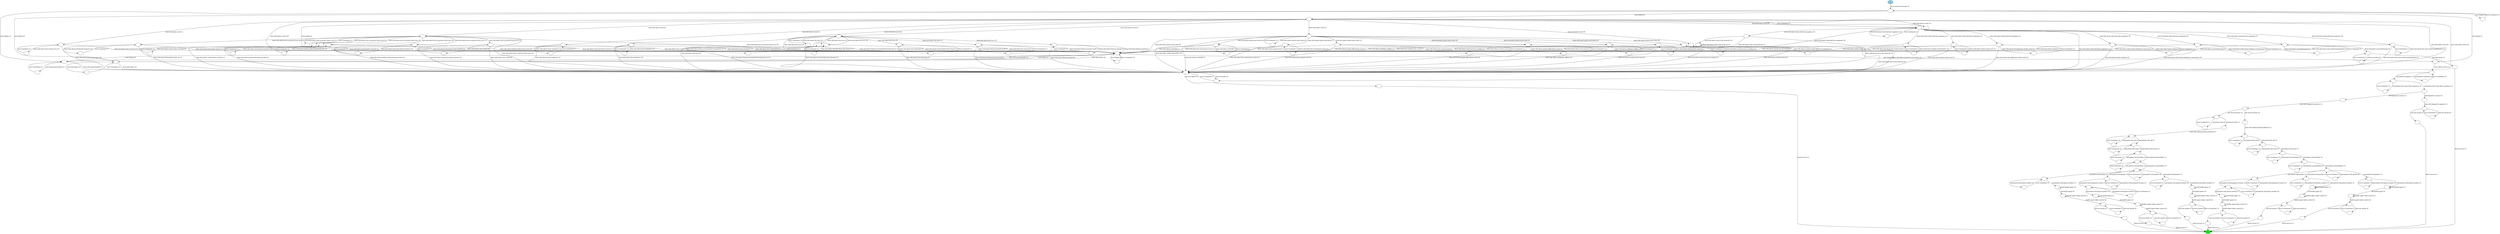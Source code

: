 digraph  {
1 [label=I fillcolor=skyblue style=filled];
2 [label=G fillcolor=green style=filled];
3 [label=""];
4 [label=""];
5 [label=""];
6 [label=""];
7 [label=""];
8 [label=""];
9 [label=""];
10 [label=""];
11 [label=""];
12 [label=""];
13 [label=""];
14 [label=""];
15 [label=""];
16 [label=""];
17 [label=""];
18 [label=""];
19 [label=""];
20 [label=""];
21 [label=""];
22 [label=""];
23 [label=""];
24 [label=""];
25 [label=""];
26 [label=""];
27 [label=""];
28 [label=""];
29 [label=""];
30 [label=""];
31 [label=""];
32 [label=""];
33 [label=""];
34 [label=""];
35 [label=""];
36 [label=""];
37 [label=""];
38 [label=""];
39 [label=""];
40 [label=""];
41 [label=""];
42 [label=""];
43 [label=""];
44 [label=""];
45 [label=""];
46 [label=""];
47 [label=""];
48 [label=""];
49 [label=""];
50 [label=""];
51 [label=""];
52 [label=""];
53 [label=""];
54 [label=""];
55 [label=""];
56 [label=""];
57 [label=""];
58 [label=""];
59 [label=""];
60 [label=""];
61 [label=""];
62 [label=""];
63 [label=""];
64 [label=""];
65 [label=""];
66 [label=""];
67 [label=""];
68 [label=""];
69 [label=""];
70 [label=""];
71 [label=""];
72 [label=""];
73 [label=""];
74 [label=""];
75 [label=""];
76 [label=""];
77 [label=""];
78 [label=""];
79 [label=""];
80 [label=""];
81 [label=""];
82 [label=""];
83 [label=""];
84 [label=""];
85 [label=""];
86 [label=""];
87 [label=""];
88 [label=""];
89 [label=""];
90 [label=""];
91 [label=""];
92 [label=""];
93 [label=""];
94 [label=""];
95 [label=""];
96 [label=""];
97 [label=""];
98 [label=""];
99 [label=""];
100 [label=""];
101 [label=""];
102 [label=""];
103 [label=""];
104 [label=""];
105 [label=""];
106 [label=""];
107 [label=""];
108 [label=""];
109 [label=""];
110 [label=""];
111 [label=""];
112 [label=""];
113 [label=""];
114 [label=""];
115 [label=""];
116 [label=""];
117 [label=""];
118 [label=""];
119 [label=""];
120 [label=""];
121 [label=""];
122 [label=""];
123 [label=""];
124 [label=""];
125 [label=""];
126 [label=""];
127 [label=""];
128 [label=""];
129 [label=""];
130 [label=""];
131 [label=""];
132 [label=""];
133 [label=""];
134 [label=""];
135 [label=""];
136 [label=""];
137 [label=""];
138 [label=""];
139 [label=""];
140 [label=""];
141 [label=""];
142 [label=""];
143 [label=""];
144 [label=""];
145 [label=""];
146 [label=""];
147 [label=""];
148 [label=""];
149 [label=""];
150 [label=""];
151 [label=""];
152 [label=""];
153 [label=""];
154 [label=""];
155 [label=""];
156 [label=""];
157 [label=""];
158 [label=""];
159 [label=""];
160 [label=""];
161 [label=""];
162 [label=""];
163 [label=""];
164 [label=""];
165 [label=""];
166 [label=""];
167 [label=""];
168 [label=""];
1 -> 3  [key=0, label="show-welcome-message (1)"];
3 -> 4  [key=0, label="start-dialog (1)"];
3 -> 5  [key=0, label="start-dialog (2)"];
3 -> 6  [key=0, label="start-dialog (3)"];
3 -> 7  [key=0, label="start-dialog (4)"];
3 -> 8  [key=0, label="start-dialog (5)"];
4 -> 9  [key=0, label="start-online-service (1)"];
5 -> 10  [key=0, label="show-info-about-covid (1)"];
5 -> 11  [key=0, label="show-info-about-covid (2)"];
5 -> 12  [key=0, label="show-info-about-covid (3)"];
5 -> 13  [key=0, label="show-info-about-covid (4)"];
5 -> 14  [key=0, label="show-info-about-covid (5)"];
5 -> 15  [key=0, label="show-info-about-covid (6)"];
5 -> 16  [key=0, label="show-info-about-covid (7)"];
5 -> 17  [key=0, label="show-info-about-covid (8)"];
5 -> 18  [key=0, label="show-info-about-covid (9)"];
5 -> 18  [key=1, label="show-info-about-covid (12)"];
5 -> 19  [key=0, label="show-info-about-covid (10)"];
5 -> 20  [key=0, label="show-info-about-covid (11)"];
6 -> 18  [key=0, label="show-info-mental-health (1)"];
6 -> 19  [key=0, label="show-info-mental-health (2)"];
6 -> 21  [key=0, label="show-info-mental-health (3)"];
7 -> 18  [key=0, label="show-info-others (1)"];
7 -> 19  [key=0, label="show-info-others (2)"];
7 -> 22  [key=0, label="show-info-others (3)"];
8 -> 3  [key=0, label="error-treatment (1)"];
9 -> 23  [key=0, label="ask-patient-symptoms (1)"];
9 -> 24  [key=0, label="ask-patient-symptoms (2)"];
10 -> 19  [key=0, label="show-info-about-new-corona-virus (1)"];
10 -> 18  [key=0, label="show-info-about-new-corona-virus (2)"];
10 -> 25  [key=0, label="show-info-about-new-corona-virus (3)"];
11 -> 26  [key=0, label="show-info-about-how-to-protect-from-virus (1)"];
11 -> 27  [key=0, label="show-info-about-how-to-protect-from-virus (2)"];
11 -> 28  [key=0, label="show-info-about-how-to-protect-from-virus (3)"];
11 -> 29  [key=0, label="show-info-about-how-to-protect-from-virus (4)"];
11 -> 30  [key=0, label="show-info-about-how-to-protect-from-virus (5)"];
11 -> 31  [key=0, label="show-info-about-how-to-protect-from-virus (6)"];
11 -> 32  [key=0, label="show-info-about-how-to-protect-from-virus (7)"];
11 -> 19  [key=0, label="show-info-about-how-to-protect-from-virus (8)"];
11 -> 18  [key=0, label="show-info-about-how-to-protect-from-virus (9)"];
12 -> 19  [key=0, label="show-info-about-main-symptoms (1)"];
12 -> 18  [key=0, label="show-info-about-main-symptoms (2)"];
12 -> 33  [key=0, label="show-info-about-main-symptoms (3)"];
13 -> 19  [key=0, label="show-info-about-the-treatments (1)"];
13 -> 18  [key=0, label="show-info-about-the-treatments (2)"];
13 -> 34  [key=0, label="show-info-about-the-treatments (3)"];
14 -> 35  [key=0, label="show-info-about-the-riscs (1)"];
14 -> 36  [key=0, label="show-info-about-the-riscs (2)"];
14 -> 37  [key=0, label="show-info-about-the-riscs (3)"];
14 -> 38  [key=0, label="show-info-about-the-riscs (4)"];
14 -> 39  [key=0, label="show-info-about-the-riscs (5)"];
14 -> 19  [key=0, label="show-info-about-the-riscs (6)"];
14 -> 40  [key=0, label="show-info-about-the-riscs (7)"];
14 -> 18  [key=0, label="show-info-about-the-riscs (8)"];
15 -> 41  [key=0, label="show-info-about-when-feel-the-symptoms (1)"];
15 -> 42  [key=0, label="show-info-about-when-feel-the-symptoms (2)"];
15 -> 43  [key=0, label="show-info-about-when-feel-the-symptoms (3)"];
15 -> 44  [key=0, label="show-info-about-when-feel-the-symptoms (4)"];
15 -> 45  [key=0, label="show-info-about-when-feel-the-symptoms (5)"];
15 -> 46  [key=0, label="show-info-about-when-feel-the-symptoms (6)"];
15 -> 47  [key=0, label="show-info-about-when-feel-the-symptoms (7)"];
15 -> 48  [key=0, label="show-info-about-when-feel-the-symptoms (8)"];
15 -> 19  [key=0, label="show-info-about-when-feel-the-symptoms (9)"];
15 -> 49  [key=0, label="show-info-about-when-feel-the-symptoms (10)"];
15 -> 18  [key=0, label="show-info-about-when-feel-the-symptoms (11)"];
16 -> 50  [key=0, label="show-info-about-myths-and-truths (1)"];
16 -> 51  [key=0, label="show-info-about-myths-and-truths (2)"];
16 -> 52  [key=0, label="show-info-about-myths-and-truths (3)"];
16 -> 53  [key=0, label="show-info-about-myths-and-truths (4)"];
16 -> 54  [key=0, label="show-info-about-myths-and-truths (5)"];
16 -> 55  [key=0, label="show-info-about-myths-and-truths (6)"];
16 -> 56  [key=0, label="show-info-about-myths-and-truths (7)"];
16 -> 19  [key=0, label="show-info-about-myths-and-truths (8)"];
16 -> 57  [key=0, label="show-info-about-myths-and-truths (9)"];
16 -> 18  [key=0, label="show-info-about-myths-and-truths (10)"];
17 -> 19  [key=0, label="show-info-about-covid-in-ceara (1)"];
17 -> 18  [key=0, label="show-info-about-covid-in-ceara (2)"];
17 -> 58  [key=0, label="show-info-about-covid-in-ceara (3)"];
18 -> 59  [key=0, label="ask-user-grade (1)"];
18 -> 60  [key=0, label="ask-user-grade (2)"];
19 -> 4  [key=0, label="start-dialog (1)"];
19 -> 5  [key=0, label="start-dialog (2)"];
19 -> 6  [key=0, label="start-dialog (3)"];
19 -> 7  [key=0, label="start-dialog (4)"];
19 -> 61  [key=0, label="start-dialog (5)"];
20 -> 5  [key=0, label="error-treatment (1)"];
21 -> 6  [key=0, label="error-treatment (1)"];
22 -> 7  [key=0, label="error-treatment (1)"];
23 -> 62  [key=0, label="ask-patient-how-many-days-symptoms (1)"];
23 -> 63  [key=0, label="ask-patient-how-many-days-symptoms (2)"];
24 -> 9  [key=0, label="error-treatment (1)"];
25 -> 10  [key=0, label="error-treatment (1)"];
26 -> 19  [key=0, label="show-info-about-main-prevention-measure (1)"];
26 -> 18  [key=0, label="show-info-about-main-prevention-measure (2)"];
26 -> 64  [key=0, label="show-info-about-main-prevention-measure (3)"];
27 -> 19  [key=0, label="show-info-about-wear-mask (1)"];
27 -> 18  [key=0, label="show-info-about-wear-mask (2)"];
27 -> 65  [key=0, label="show-info-about-wear-mask (3)"];
28 -> 19  [key=0, label="show-info-about-homemade-mask-look-like (1)"];
28 -> 18  [key=0, label="show-info-about-homemade-mask-look-like (2)"];
28 -> 66  [key=0, label="show-info-about-homemade-mask-look-like (3)"];
29 -> 19  [key=0, label="show-info-about-homemade-mask-use (1)"];
29 -> 18  [key=0, label="show-info-about-homemade-mask-use (2)"];
29 -> 67  [key=0, label="show-info-about-homemade-mask-use (3)"];
30 -> 18  [key=0, label="show-info-about-wash-hands-correctly (1)"];
30 -> 19  [key=0, label="show-info-about-wash-hands-correctly (2)"];
30 -> 68  [key=0, label="show-info-about-wash-hands-correctly (3)"];
31 -> 19  [key=0, label="show-info-about-health-professional-protection (1)"];
31 -> 18  [key=0, label="show-info-about-health-professional-protection (2)"];
31 -> 69  [key=0, label="show-info-about-health-professional-protection (3)"];
32 -> 11  [key=0, label="error-treatment (1)"];
33 -> 12  [key=0, label="error-treatment (1)"];
34 -> 13  [key=0, label="error-treatment (1)"];
35 -> 19  [key=0, label="show-info-about-disease-present-itself (1)"];
35 -> 18  [key=0, label="show-info-about-disease-present-itself (2)"];
35 -> 70  [key=0, label="show-info-about-disease-present-itself (3)"];
36 -> 19  [key=0, label="show-info-about-disease-spread (1)"];
36 -> 18  [key=0, label="show-info-about-disease-spread (2)"];
36 -> 71  [key=0, label="show-info-about-disease-spread (3)"];
37 -> 19  [key=0, label="show-info-about-disease-transmitted-through-the-air (1)"];
37 -> 18  [key=0, label="show-info-about-disease-transmitted-through-the-air (2)"];
37 -> 72  [key=0, label="show-info-about-disease-transmitted-through-the-air (3)"];
38 -> 19  [key=0, label="show-info-about-worried-about-this-disease (1)"];
38 -> 18  [key=0, label="show-info-about-worried-about-this-disease (2)"];
38 -> 73  [key=0, label="show-info-about-worried-about-this-disease (3)"];
39 -> 19  [key=0, label="show-info-about-the-risk-group (1)"];
39 -> 18  [key=0, label="show-info-about-the-risk-group (2)"];
39 -> 74  [key=0, label="show-info-about-the-risk-group (3)"];
40 -> 14  [key=0, label="error-treatment (1)"];
41 -> 19  [key=0, label="show-info-about-should-see-the-doctor (1)"];
41 -> 18  [key=0, label="show-info-about-should-see-the-doctor (2)"];
41 -> 75  [key=0, label="show-info-about-should-see-the-doctor (3)"];
42 -> 19  [key=0, label="show-info-about-where-to-get-care (1)"];
42 -> 18  [key=0, label="show-info-about-where-to-get-care (2)"];
42 -> 76  [key=0, label="show-info-about-where-to-get-care (3)"];
43 -> 19  [key=0, label="show-info-about-the-diagnostic-of-the-covid (1)"];
43 -> 18  [key=0, label="show-info-about-the-diagnostic-of-the-covid (2)"];
43 -> 77  [key=0, label="show-info-about-the-diagnostic-of-the-covid (3)"];
44 -> 19  [key=0, label="show-info-about-who-is-the-exam-for (1)"];
44 -> 18  [key=0, label="show-info-about-who-is-the-exam-for (2)"];
44 -> 78  [key=0, label="show-info-about-who-is-the-exam-for (3)"];
45 -> 19  [key=0, label="show-info-about-home-isolation (1)"];
45 -> 18  [key=0, label="show-info-about-home-isolation (2)"];
45 -> 79  [key=0, label="show-info-about-home-isolation (3)"];
46 -> 19  [key=0, label="show-info-about-when-home-isolation-is-necessasry (1)"];
46 -> 18  [key=0, label="show-info-about-when-home-isolation-is-necessasry (2)"];
46 -> 80  [key=0, label="show-info-about-when-home-isolation-is-necessasry (3)"];
47 -> 19  [key=0, label="show-info-about-social-distancing (1)"];
47 -> 81  [key=0, label="show-info-about-social-distancing (2)"];
47 -> 82  [key=0, label="show-info-about-social-distancing (3)"];
48 -> 19  [key=0, label="show-info-about-the-cases-need-hospitalization (1)"];
48 -> 18  [key=0, label="show-info-about-the-cases-need-hospitalization (2)"];
48 -> 83  [key=0, label="show-info-about-the-cases-need-hospitalization (3)"];
49 -> 15  [key=0, label="error-treatment (1)"];
50 -> 19  [key=0, label="show-info-about-pets-spread-covid (1)"];
50 -> 18  [key=0, label="show-info-about-pets-spread-covid (2)"];
50 -> 84  [key=0, label="show-info-about-pets-spread-covid (3)"];
51 -> 19  [key=0, label="show-info-about-people-affected-by-covid (1)"];
51 -> 18  [key=0, label="show-info-about-people-affected-by-covid (2)"];
51 -> 85  [key=0, label="show-info-about-people-affected-by-covid (3)"];
52 -> 19  [key=0, label="show-info-about-antibiotics-effects (1)"];
52 -> 18  [key=0, label="show-info-about-antibiotics-effects (2)"];
52 -> 86  [key=0, label="show-info-about-antibiotics-effects (3)"];
53 -> 19  [key=0, label="show-info-about-medicine-for-covid (1)"];
53 -> 18  [key=0, label="show-info-about-medicine-for-covid (2)"];
53 -> 87  [key=0, label="show-info-about-medicine-for-covid (3)"];
54 -> 19  [key=0, label="show-info-about-covid-survive-in-surface (1)"];
54 -> 18  [key=0, label="show-info-about-covid-survive-in-surface (2)"];
54 -> 88  [key=0, label="show-info-about-covid-survive-in-surface (3)"];
55 -> 19  [key=0, label="show-info-about-covid-kill (1)"];
55 -> 18  [key=0, label="show-info-about-covid-kill (2)"];
55 -> 89  [key=0, label="show-info-about-covid-kill (3)"];
56 -> 19  [key=0, label="show-info-about-the-restrictions-to-buy (1)"];
56 -> 18  [key=0, label="show-info-about-the-restrictions-to-buy (2)"];
56 -> 90  [key=0, label="show-info-about-the-restrictions-to-buy (3)"];
57 -> 16  [key=0, label="error-treatment (1)"];
58 -> 17  [key=0, label="error-treatment (1)"];
59 -> 2  [key=0, label="finish-service (1)"];
60 -> 18  [key=0, label="error-treatment (1)"];
61 -> 19  [key=0, label="error-treatment (1)"];
62 -> 91  [key=0, label="call-diagnostic-system (1)"];
62 -> 92  [key=0, label="call-diagnostic-system (2)"];
63 -> 23  [key=0, label="error-treatment (1)"];
64 -> 26  [key=0, label="error-treatment (1)"];
65 -> 27  [key=0, label="error-treatment (1)"];
66 -> 28  [key=0, label="error-treatment (1)"];
67 -> 29  [key=0, label="error-treatment (1)"];
68 -> 30  [key=0, label="error-treatment (1)"];
69 -> 31  [key=0, label="error-treatment (1)"];
70 -> 35  [key=0, label="error-treatment (1)"];
71 -> 36  [key=0, label="error-treatment (1)"];
72 -> 37  [key=0, label="error-treatment (1)"];
73 -> 38  [key=0, label="error-treatment (1)"];
74 -> 39  [key=0, label="error-treatment (1)"];
75 -> 41  [key=0, label="error-treatment (1)"];
76 -> 42  [key=0, label="error-treatment (1)"];
77 -> 43  [key=0, label="error-treatment (1)"];
78 -> 19  [key=0, label="show-info-about-who-is-the-exam-for (1)"];
78 -> 60  [key=0, label="show-info-about-who-is-the-exam-for (2)"];
78 -> 78  [key=0, label="show-info-about-who-is-the-exam-for (3)"];
79 -> 45  [key=0, label="error-treatment (1)"];
80 -> 46  [key=0, label="error-treatment (1)"];
81 -> 93  [key=0, label="ask-user-grade (1)"];
81 -> 94  [key=0, label="ask-user-grade (2)"];
82 -> 47  [key=0, label="error-treatment (1)"];
83 -> 48  [key=0, label="error-treatment (1)"];
84 -> 50  [key=0, label="error-treatment (1)"];
85 -> 51  [key=0, label="error-treatment (1)"];
86 -> 52  [key=0, label="error-treatment (1)"];
87 -> 53  [key=0, label="error-treatment (1)"];
88 -> 54  [key=0, label="error-treatment (1)"];
89 -> 55  [key=0, label="error-treatment (1)"];
90 -> 56  [key=0, label="error-treatment (1)"];
91 -> 95  [key=0, label="show-info-diagnostic-positive (1)"];
92 -> 96  [key=0, label="show-info-diagnostic-negative (1)"];
93 -> 2  [key=0, label="finish-service (1)"];
94 -> 81  [key=0, label="error-treatment (1)"];
95 -> 97  [key=0, label="ask-share-location (1)"];
95 -> 98  [key=0, label="ask-share-location (2)"];
96 -> 99  [key=0, label="ask-user-grade (1)"];
96 -> 100  [key=0, label="ask-user-grade (2)"];
97 -> 101  [key=0, label="ask-postal-code (1)"];
97 -> 102  [key=0, label="ask-postal-code (2)"];
98 -> 103  [key=0, label="show-info-calling-health-profitional (1)"];
99 -> 2  [key=0, label="finish-service (1)"];
100 -> 96  [key=0, label="error-treatment (1)"];
101 -> 104  [key=0, label="show-info-calling-health-profitional (1)"];
102 -> 97  [key=0, label="error-treatment (1)"];
103 -> 105  [key=0, label="ask-patient-info-cpf (1)"];
103 -> 106  [key=0, label="ask-patient-info-cpf (2)"];
104 -> 107  [key=0, label="ask-patient-info-cpf (1)"];
104 -> 108  [key=0, label="ask-patient-info-cpf (2)"];
105 -> 109  [key=0, label="ask-patient-info-name (1)"];
105 -> 110  [key=0, label="ask-patient-info-name (2)"];
106 -> 103  [key=0, label="error-treatment (1)"];
107 -> 111  [key=0, label="ask-patient-info-name (1)"];
107 -> 112  [key=0, label="ask-patient-info-name (2)"];
108 -> 104  [key=0, label="error-treatment (1)"];
109 -> 113  [key=0, label="ask-patient-info-birthday (1)"];
109 -> 114  [key=0, label="ask-patient-info-birthday (2)"];
110 -> 105  [key=0, label="error-treatment (1)"];
111 -> 115  [key=0, label="ask-patient-info-birthday (1)"];
111 -> 116  [key=0, label="ask-patient-info-birthday (2)"];
112 -> 107  [key=0, label="error-treatment (1)"];
113 -> 117  [key=0, label="ask-patient-comorbidities (1)"];
113 -> 118  [key=0, label="ask-patient-comorbidities (2)"];
114 -> 109  [key=0, label="error-treatment (1)"];
115 -> 119  [key=0, label="ask-patient-comorbidities (1)"];
115 -> 120  [key=0, label="ask-patient-comorbidities (2)"];
116 -> 111  [key=0, label="error-treatment (1)"];
117 -> 121  [key=0, label="ask-patient-info-gender (1)"];
117 -> 122  [key=0, label="ask-patient-info-gender (2)"];
117 -> 123  [key=0, label="ask-patient-info-gender (3)"];
117 -> 124  [key=0, label="ask-patient-info-gender (4)"];
118 -> 113  [key=0, label="error-treatment (1)"];
119 -> 125  [key=0, label="ask-patient-info-gender (1)"];
119 -> 126  [key=0, label="ask-patient-info-gender (2)"];
119 -> 127  [key=0, label="ask-patient-info-gender (3)"];
119 -> 128  [key=0, label="ask-patient-info-gender (4)"];
120 -> 115  [key=0, label="error-treatment (1)"];
121 -> 129  [key=0, label="ask-patient-info-phone-number (1)"];
121 -> 130  [key=0, label="ask-patient-info-phone-number (2)"];
122 -> 131  [key=0, label="ask-patient-info-pregmant-woman (1)"];
122 -> 132  [key=0, label="ask-patient-info-pregmant-woman (2)"];
123 -> 133  [key=0, label="ask-patient-info-phone-number (1)"];
123 -> 134  [key=0, label="ask-patient-info-phone-number (2)"];
124 -> 117  [key=0, label="error-treatment (1)"];
125 -> 135  [key=0, label="ask-patient-info-phone-number (1)"];
125 -> 136  [key=0, label="ask-patient-info-phone-number (2)"];
126 -> 137  [key=0, label="ask-patient-info-pregmant-woman (1)"];
126 -> 138  [key=0, label="ask-patient-info-pregmant-woman (2)"];
127 -> 139  [key=0, label="ask-patient-info-phone-number (1)"];
127 -> 140  [key=0, label="ask-patient-info-phone-number (2)"];
128 -> 119  [key=0, label="error-treatment (1)"];
129 -> 129  [key=0, label="call-health-agent (1)"];
129 -> 141  [key=0, label="call-health-agent (2)"];
130 -> 121  [key=0, label="error-treatment (1)"];
131 -> 142  [key=0, label="ask-patient-info-phone-number (1)"];
131 -> 143  [key=0, label="ask-patient-info-phone-number (2)"];
132 -> 122  [key=0, label="error-treatment (1)"];
133 -> 133  [key=0, label="call-health-agent (1)"];
133 -> 144  [key=0, label="call-health-agent (2)"];
134 -> 123  [key=0, label="error-treatment (1)"];
135 -> 135  [key=0, label="call-health-agent (1)"];
135 -> 145  [key=0, label="call-health-agent (2)"];
136 -> 125  [key=0, label="error-treatment (1)"];
137 -> 146  [key=0, label="ask-patient-info-phone-number (1)"];
137 -> 147  [key=0, label="ask-patient-info-phone-number (2)"];
138 -> 126  [key=0, label="error-treatment (1)"];
139 -> 139  [key=0, label="call-health-agent (1)"];
139 -> 148  [key=0, label="call-health-agent (2)"];
140 -> 127  [key=0, label="error-treatment (1)"];
141 -> 141  [key=0, label="health-agent-takes-control (1)"];
141 -> 149  [key=0, label="health-agent-takes-control (2)"];
142 -> 142  [key=0, label="call-health-agent (1)"];
142 -> 150  [key=0, label="call-health-agent (2)"];
143 -> 131  [key=0, label="error-treatment (1)"];
144 -> 144  [key=0, label="health-agent-takes-control (1)"];
144 -> 151  [key=0, label="health-agent-takes-control (2)"];
145 -> 145  [key=0, label="health-agent-takes-control (1)"];
145 -> 152  [key=0, label="health-agent-takes-control (2)"];
146 -> 146  [key=0, label="call-health-agent (1)"];
146 -> 153  [key=0, label="call-health-agent (2)"];
147 -> 137  [key=0, label="error-treatment (1)"];
148 -> 148  [key=0, label="health-agent-takes-control (1)"];
148 -> 154  [key=0, label="health-agent-takes-control (2)"];
149 -> 155  [key=0, label="ask-user-grade (1)"];
149 -> 156  [key=0, label="ask-user-grade (2)"];
150 -> 150  [key=0, label="health-agent-takes-control (1)"];
150 -> 157  [key=0, label="health-agent-takes-control (2)"];
151 -> 158  [key=0, label="ask-user-grade (1)"];
151 -> 159  [key=0, label="ask-user-grade (2)"];
152 -> 160  [key=0, label="ask-user-grade (1)"];
152 -> 161  [key=0, label="ask-user-grade (2)"];
153 -> 153  [key=0, label="health-agent-takes-control (1)"];
153 -> 162  [key=0, label="health-agent-takes-control (2)"];
154 -> 163  [key=0, label="ask-user-grade (1)"];
154 -> 164  [key=0, label="ask-user-grade (2)"];
155 -> 2  [key=0, label="finish-service (1)"];
156 -> 149  [key=0, label="error-treatment (1)"];
157 -> 165  [key=0, label="ask-user-grade (1)"];
157 -> 166  [key=0, label="ask-user-grade (2)"];
158 -> 2  [key=0, label="finish-service (1)"];
159 -> 151  [key=0, label="error-treatment (1)"];
160 -> 2  [key=0, label="finish-service (1)"];
161 -> 152  [key=0, label="error-treatment (1)"];
162 -> 167  [key=0, label="ask-user-grade (1)"];
162 -> 168  [key=0, label="ask-user-grade (2)"];
163 -> 2  [key=0, label="finish-service (1)"];
164 -> 154  [key=0, label="error-treatment (1)"];
165 -> 2  [key=0, label="finish-service (1)"];
166 -> 157  [key=0, label="error-treatment (1)"];
167 -> 2  [key=0, label="finish-service (1)"];
168 -> 162  [key=0, label="error-treatment (1)"];
}
